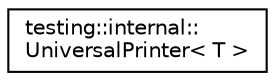 digraph "Graphical Class Hierarchy"
{
  edge [fontname="Helvetica",fontsize="10",labelfontname="Helvetica",labelfontsize="10"];
  node [fontname="Helvetica",fontsize="10",shape=record];
  rankdir="LR";
  Node0 [label="testing::internal::\lUniversalPrinter\< T \>",height=0.2,width=0.4,color="black", fillcolor="white", style="filled",URL="$classtesting_1_1internal_1_1UniversalPrinter.html"];
}
